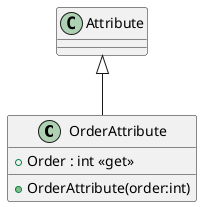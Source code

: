 @startuml
class OrderAttribute {
    + Order : int <<get>>
    + OrderAttribute(order:int)
}
Attribute <|-- OrderAttribute
@enduml
